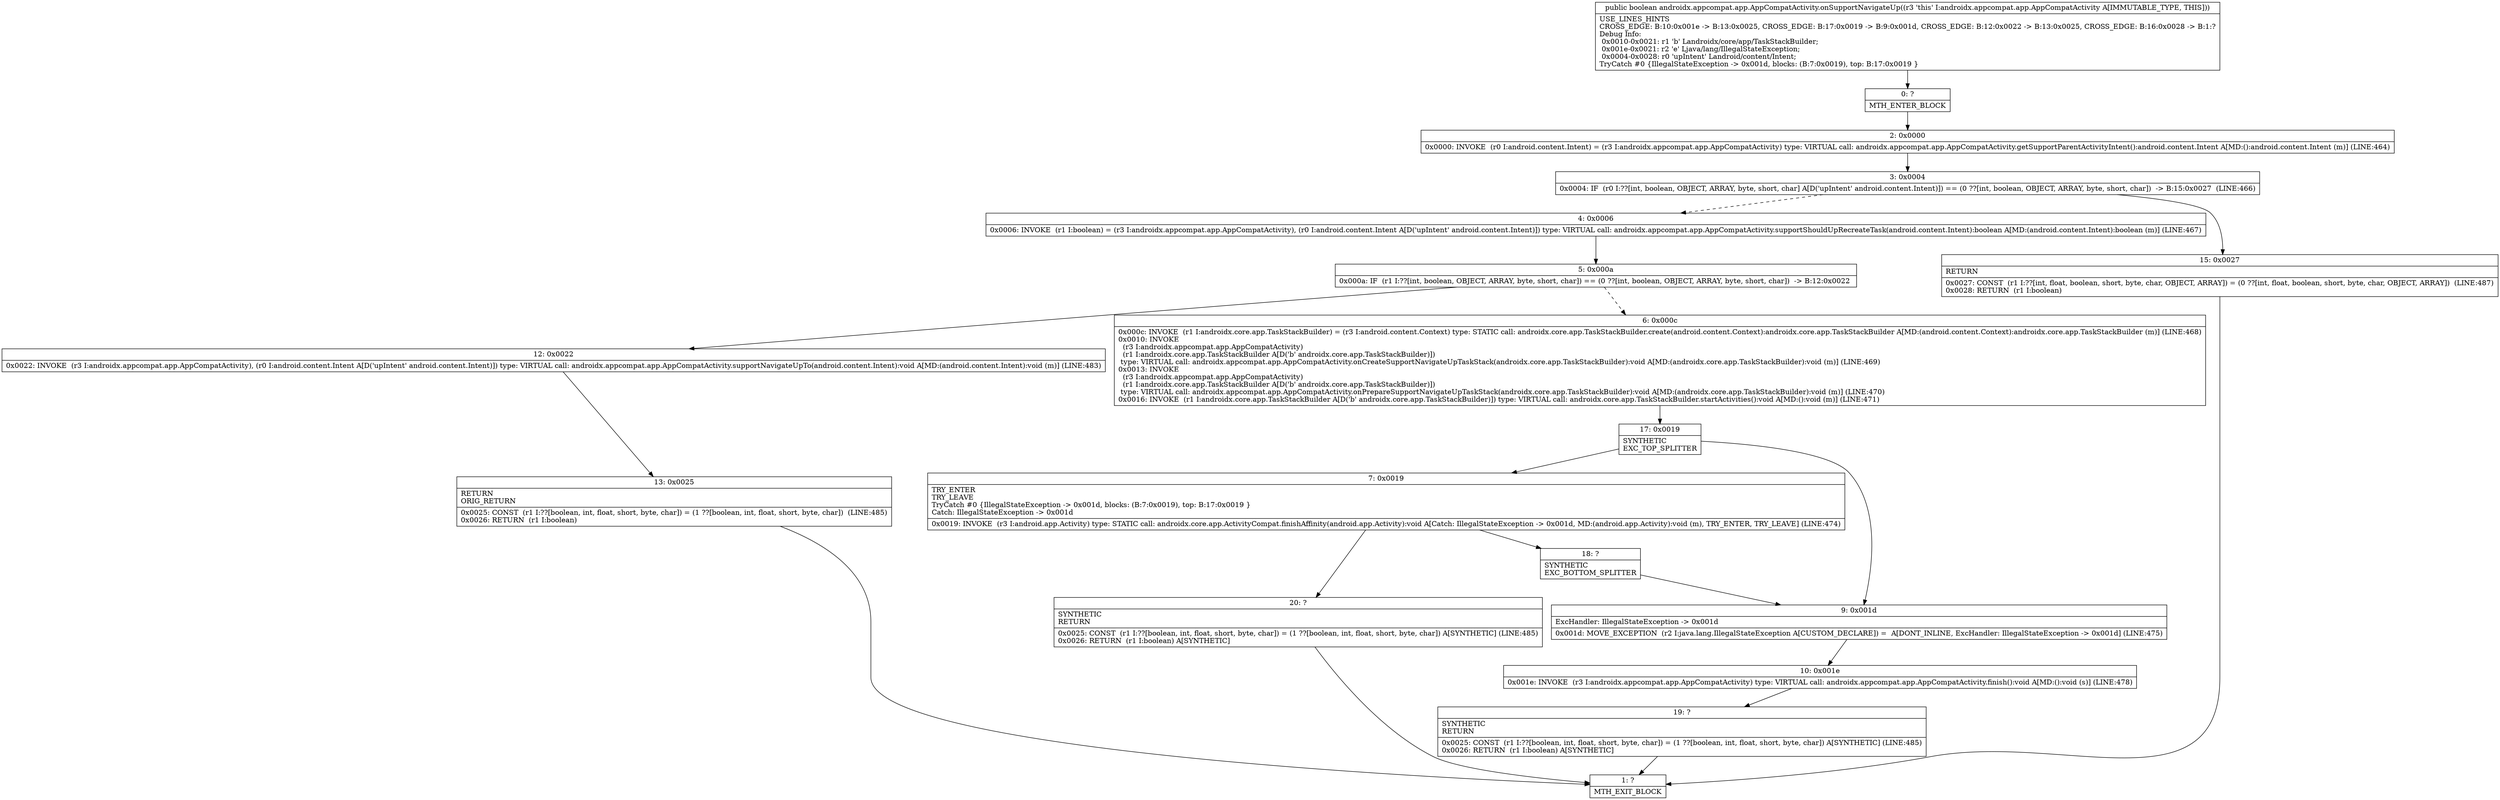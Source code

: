 digraph "CFG forandroidx.appcompat.app.AppCompatActivity.onSupportNavigateUp()Z" {
Node_0 [shape=record,label="{0\:\ ?|MTH_ENTER_BLOCK\l}"];
Node_2 [shape=record,label="{2\:\ 0x0000|0x0000: INVOKE  (r0 I:android.content.Intent) = (r3 I:androidx.appcompat.app.AppCompatActivity) type: VIRTUAL call: androidx.appcompat.app.AppCompatActivity.getSupportParentActivityIntent():android.content.Intent A[MD:():android.content.Intent (m)] (LINE:464)\l}"];
Node_3 [shape=record,label="{3\:\ 0x0004|0x0004: IF  (r0 I:??[int, boolean, OBJECT, ARRAY, byte, short, char] A[D('upIntent' android.content.Intent)]) == (0 ??[int, boolean, OBJECT, ARRAY, byte, short, char])  \-\> B:15:0x0027  (LINE:466)\l}"];
Node_4 [shape=record,label="{4\:\ 0x0006|0x0006: INVOKE  (r1 I:boolean) = (r3 I:androidx.appcompat.app.AppCompatActivity), (r0 I:android.content.Intent A[D('upIntent' android.content.Intent)]) type: VIRTUAL call: androidx.appcompat.app.AppCompatActivity.supportShouldUpRecreateTask(android.content.Intent):boolean A[MD:(android.content.Intent):boolean (m)] (LINE:467)\l}"];
Node_5 [shape=record,label="{5\:\ 0x000a|0x000a: IF  (r1 I:??[int, boolean, OBJECT, ARRAY, byte, short, char]) == (0 ??[int, boolean, OBJECT, ARRAY, byte, short, char])  \-\> B:12:0x0022 \l}"];
Node_6 [shape=record,label="{6\:\ 0x000c|0x000c: INVOKE  (r1 I:androidx.core.app.TaskStackBuilder) = (r3 I:android.content.Context) type: STATIC call: androidx.core.app.TaskStackBuilder.create(android.content.Context):androidx.core.app.TaskStackBuilder A[MD:(android.content.Context):androidx.core.app.TaskStackBuilder (m)] (LINE:468)\l0x0010: INVOKE  \l  (r3 I:androidx.appcompat.app.AppCompatActivity)\l  (r1 I:androidx.core.app.TaskStackBuilder A[D('b' androidx.core.app.TaskStackBuilder)])\l type: VIRTUAL call: androidx.appcompat.app.AppCompatActivity.onCreateSupportNavigateUpTaskStack(androidx.core.app.TaskStackBuilder):void A[MD:(androidx.core.app.TaskStackBuilder):void (m)] (LINE:469)\l0x0013: INVOKE  \l  (r3 I:androidx.appcompat.app.AppCompatActivity)\l  (r1 I:androidx.core.app.TaskStackBuilder A[D('b' androidx.core.app.TaskStackBuilder)])\l type: VIRTUAL call: androidx.appcompat.app.AppCompatActivity.onPrepareSupportNavigateUpTaskStack(androidx.core.app.TaskStackBuilder):void A[MD:(androidx.core.app.TaskStackBuilder):void (m)] (LINE:470)\l0x0016: INVOKE  (r1 I:androidx.core.app.TaskStackBuilder A[D('b' androidx.core.app.TaskStackBuilder)]) type: VIRTUAL call: androidx.core.app.TaskStackBuilder.startActivities():void A[MD:():void (m)] (LINE:471)\l}"];
Node_17 [shape=record,label="{17\:\ 0x0019|SYNTHETIC\lEXC_TOP_SPLITTER\l}"];
Node_7 [shape=record,label="{7\:\ 0x0019|TRY_ENTER\lTRY_LEAVE\lTryCatch #0 \{IllegalStateException \-\> 0x001d, blocks: (B:7:0x0019), top: B:17:0x0019 \}\lCatch: IllegalStateException \-\> 0x001d\l|0x0019: INVOKE  (r3 I:android.app.Activity) type: STATIC call: androidx.core.app.ActivityCompat.finishAffinity(android.app.Activity):void A[Catch: IllegalStateException \-\> 0x001d, MD:(android.app.Activity):void (m), TRY_ENTER, TRY_LEAVE] (LINE:474)\l}"];
Node_18 [shape=record,label="{18\:\ ?|SYNTHETIC\lEXC_BOTTOM_SPLITTER\l}"];
Node_20 [shape=record,label="{20\:\ ?|SYNTHETIC\lRETURN\l|0x0025: CONST  (r1 I:??[boolean, int, float, short, byte, char]) = (1 ??[boolean, int, float, short, byte, char]) A[SYNTHETIC] (LINE:485)\l0x0026: RETURN  (r1 I:boolean) A[SYNTHETIC]\l}"];
Node_1 [shape=record,label="{1\:\ ?|MTH_EXIT_BLOCK\l}"];
Node_9 [shape=record,label="{9\:\ 0x001d|ExcHandler: IllegalStateException \-\> 0x001d\l|0x001d: MOVE_EXCEPTION  (r2 I:java.lang.IllegalStateException A[CUSTOM_DECLARE]) =  A[DONT_INLINE, ExcHandler: IllegalStateException \-\> 0x001d] (LINE:475)\l}"];
Node_10 [shape=record,label="{10\:\ 0x001e|0x001e: INVOKE  (r3 I:androidx.appcompat.app.AppCompatActivity) type: VIRTUAL call: androidx.appcompat.app.AppCompatActivity.finish():void A[MD:():void (s)] (LINE:478)\l}"];
Node_19 [shape=record,label="{19\:\ ?|SYNTHETIC\lRETURN\l|0x0025: CONST  (r1 I:??[boolean, int, float, short, byte, char]) = (1 ??[boolean, int, float, short, byte, char]) A[SYNTHETIC] (LINE:485)\l0x0026: RETURN  (r1 I:boolean) A[SYNTHETIC]\l}"];
Node_12 [shape=record,label="{12\:\ 0x0022|0x0022: INVOKE  (r3 I:androidx.appcompat.app.AppCompatActivity), (r0 I:android.content.Intent A[D('upIntent' android.content.Intent)]) type: VIRTUAL call: androidx.appcompat.app.AppCompatActivity.supportNavigateUpTo(android.content.Intent):void A[MD:(android.content.Intent):void (m)] (LINE:483)\l}"];
Node_13 [shape=record,label="{13\:\ 0x0025|RETURN\lORIG_RETURN\l|0x0025: CONST  (r1 I:??[boolean, int, float, short, byte, char]) = (1 ??[boolean, int, float, short, byte, char])  (LINE:485)\l0x0026: RETURN  (r1 I:boolean) \l}"];
Node_15 [shape=record,label="{15\:\ 0x0027|RETURN\l|0x0027: CONST  (r1 I:??[int, float, boolean, short, byte, char, OBJECT, ARRAY]) = (0 ??[int, float, boolean, short, byte, char, OBJECT, ARRAY])  (LINE:487)\l0x0028: RETURN  (r1 I:boolean) \l}"];
MethodNode[shape=record,label="{public boolean androidx.appcompat.app.AppCompatActivity.onSupportNavigateUp((r3 'this' I:androidx.appcompat.app.AppCompatActivity A[IMMUTABLE_TYPE, THIS]))  | USE_LINES_HINTS\lCROSS_EDGE: B:10:0x001e \-\> B:13:0x0025, CROSS_EDGE: B:17:0x0019 \-\> B:9:0x001d, CROSS_EDGE: B:12:0x0022 \-\> B:13:0x0025, CROSS_EDGE: B:16:0x0028 \-\> B:1:?\lDebug Info:\l  0x0010\-0x0021: r1 'b' Landroidx\/core\/app\/TaskStackBuilder;\l  0x001e\-0x0021: r2 'e' Ljava\/lang\/IllegalStateException;\l  0x0004\-0x0028: r0 'upIntent' Landroid\/content\/Intent;\lTryCatch #0 \{IllegalStateException \-\> 0x001d, blocks: (B:7:0x0019), top: B:17:0x0019 \}\l}"];
MethodNode -> Node_0;Node_0 -> Node_2;
Node_2 -> Node_3;
Node_3 -> Node_4[style=dashed];
Node_3 -> Node_15;
Node_4 -> Node_5;
Node_5 -> Node_6[style=dashed];
Node_5 -> Node_12;
Node_6 -> Node_17;
Node_17 -> Node_7;
Node_17 -> Node_9;
Node_7 -> Node_18;
Node_7 -> Node_20;
Node_18 -> Node_9;
Node_20 -> Node_1;
Node_9 -> Node_10;
Node_10 -> Node_19;
Node_19 -> Node_1;
Node_12 -> Node_13;
Node_13 -> Node_1;
Node_15 -> Node_1;
}

